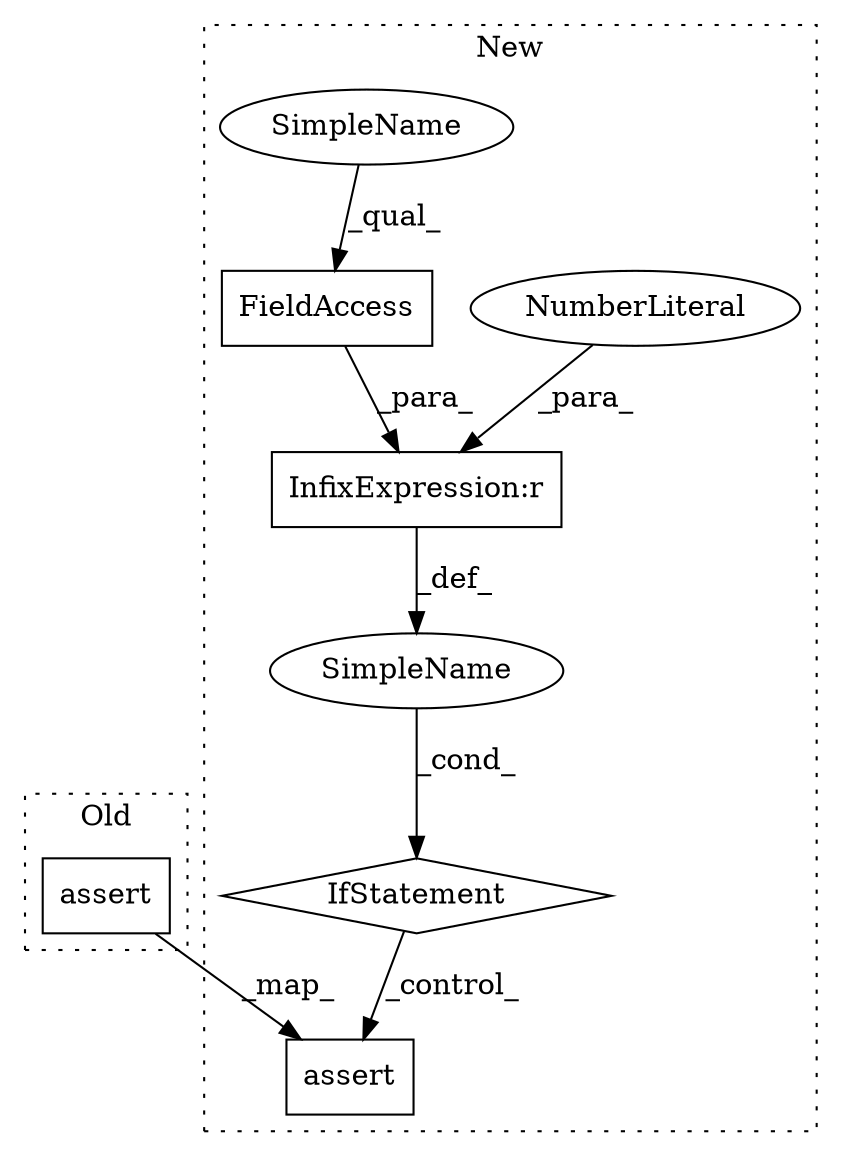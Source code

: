 digraph G {
subgraph cluster0 {
1 [label="assert" a="32" s="967,1004" l="11,1" shape="box"];
label = "Old";
style="dotted";
}
subgraph cluster1 {
2 [label="assert" a="32" s="998,1035" l="11,1" shape="box"];
3 [label="SimpleName" a="42" s="" l="" shape="ellipse"];
4 [label="IfStatement" a="25" s="612,626" l="4,2" shape="diamond"];
5 [label="InfixExpression:r" a="27" s="622" l="3" shape="box"];
6 [label="FieldAccess" a="22" s="616" l="6" shape="box"];
7 [label="NumberLiteral" a="34" s="625" l="1" shape="ellipse"];
8 [label="SimpleName" a="42" s="616" l="4" shape="ellipse"];
label = "New";
style="dotted";
}
1 -> 2 [label="_map_"];
3 -> 4 [label="_cond_"];
4 -> 2 [label="_control_"];
5 -> 3 [label="_def_"];
6 -> 5 [label="_para_"];
7 -> 5 [label="_para_"];
8 -> 6 [label="_qual_"];
}